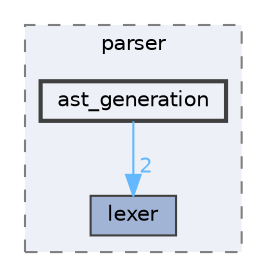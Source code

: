 digraph "src/parser/ast_generation"
{
 // LATEX_PDF_SIZE
  bgcolor="transparent";
  edge [fontname=Helvetica,fontsize=10,labelfontname=Helvetica,labelfontsize=10];
  node [fontname=Helvetica,fontsize=10,shape=box,height=0.2,width=0.4];
  compound=true
  subgraph clusterdir_6cd8491d143eb218b70983dbdb3c58bc {
    graph [ bgcolor="#edf0f7", pencolor="grey50", label="parser", fontname=Helvetica,fontsize=10 style="filled,dashed", URL="dir_6cd8491d143eb218b70983dbdb3c58bc.html",tooltip=""]
  dir_7a43006265ec3b3dc577f500dd09a803 [label="lexer", fillcolor="#a2b4d6", color="grey25", style="filled", URL="dir_7a43006265ec3b3dc577f500dd09a803.html",tooltip=""];
  dir_9722df9a997872902d743a3c4c2bf3cb [label="ast_generation", fillcolor="#edf0f7", color="grey25", style="filled,bold", URL="dir_9722df9a997872902d743a3c4c2bf3cb.html",tooltip=""];
  }
  dir_9722df9a997872902d743a3c4c2bf3cb->dir_7a43006265ec3b3dc577f500dd09a803 [headlabel="2", labeldistance=1.5 headhref="dir_000000_000004.html" href="dir_000000_000004.html" color="steelblue1" fontcolor="steelblue1"];
}
